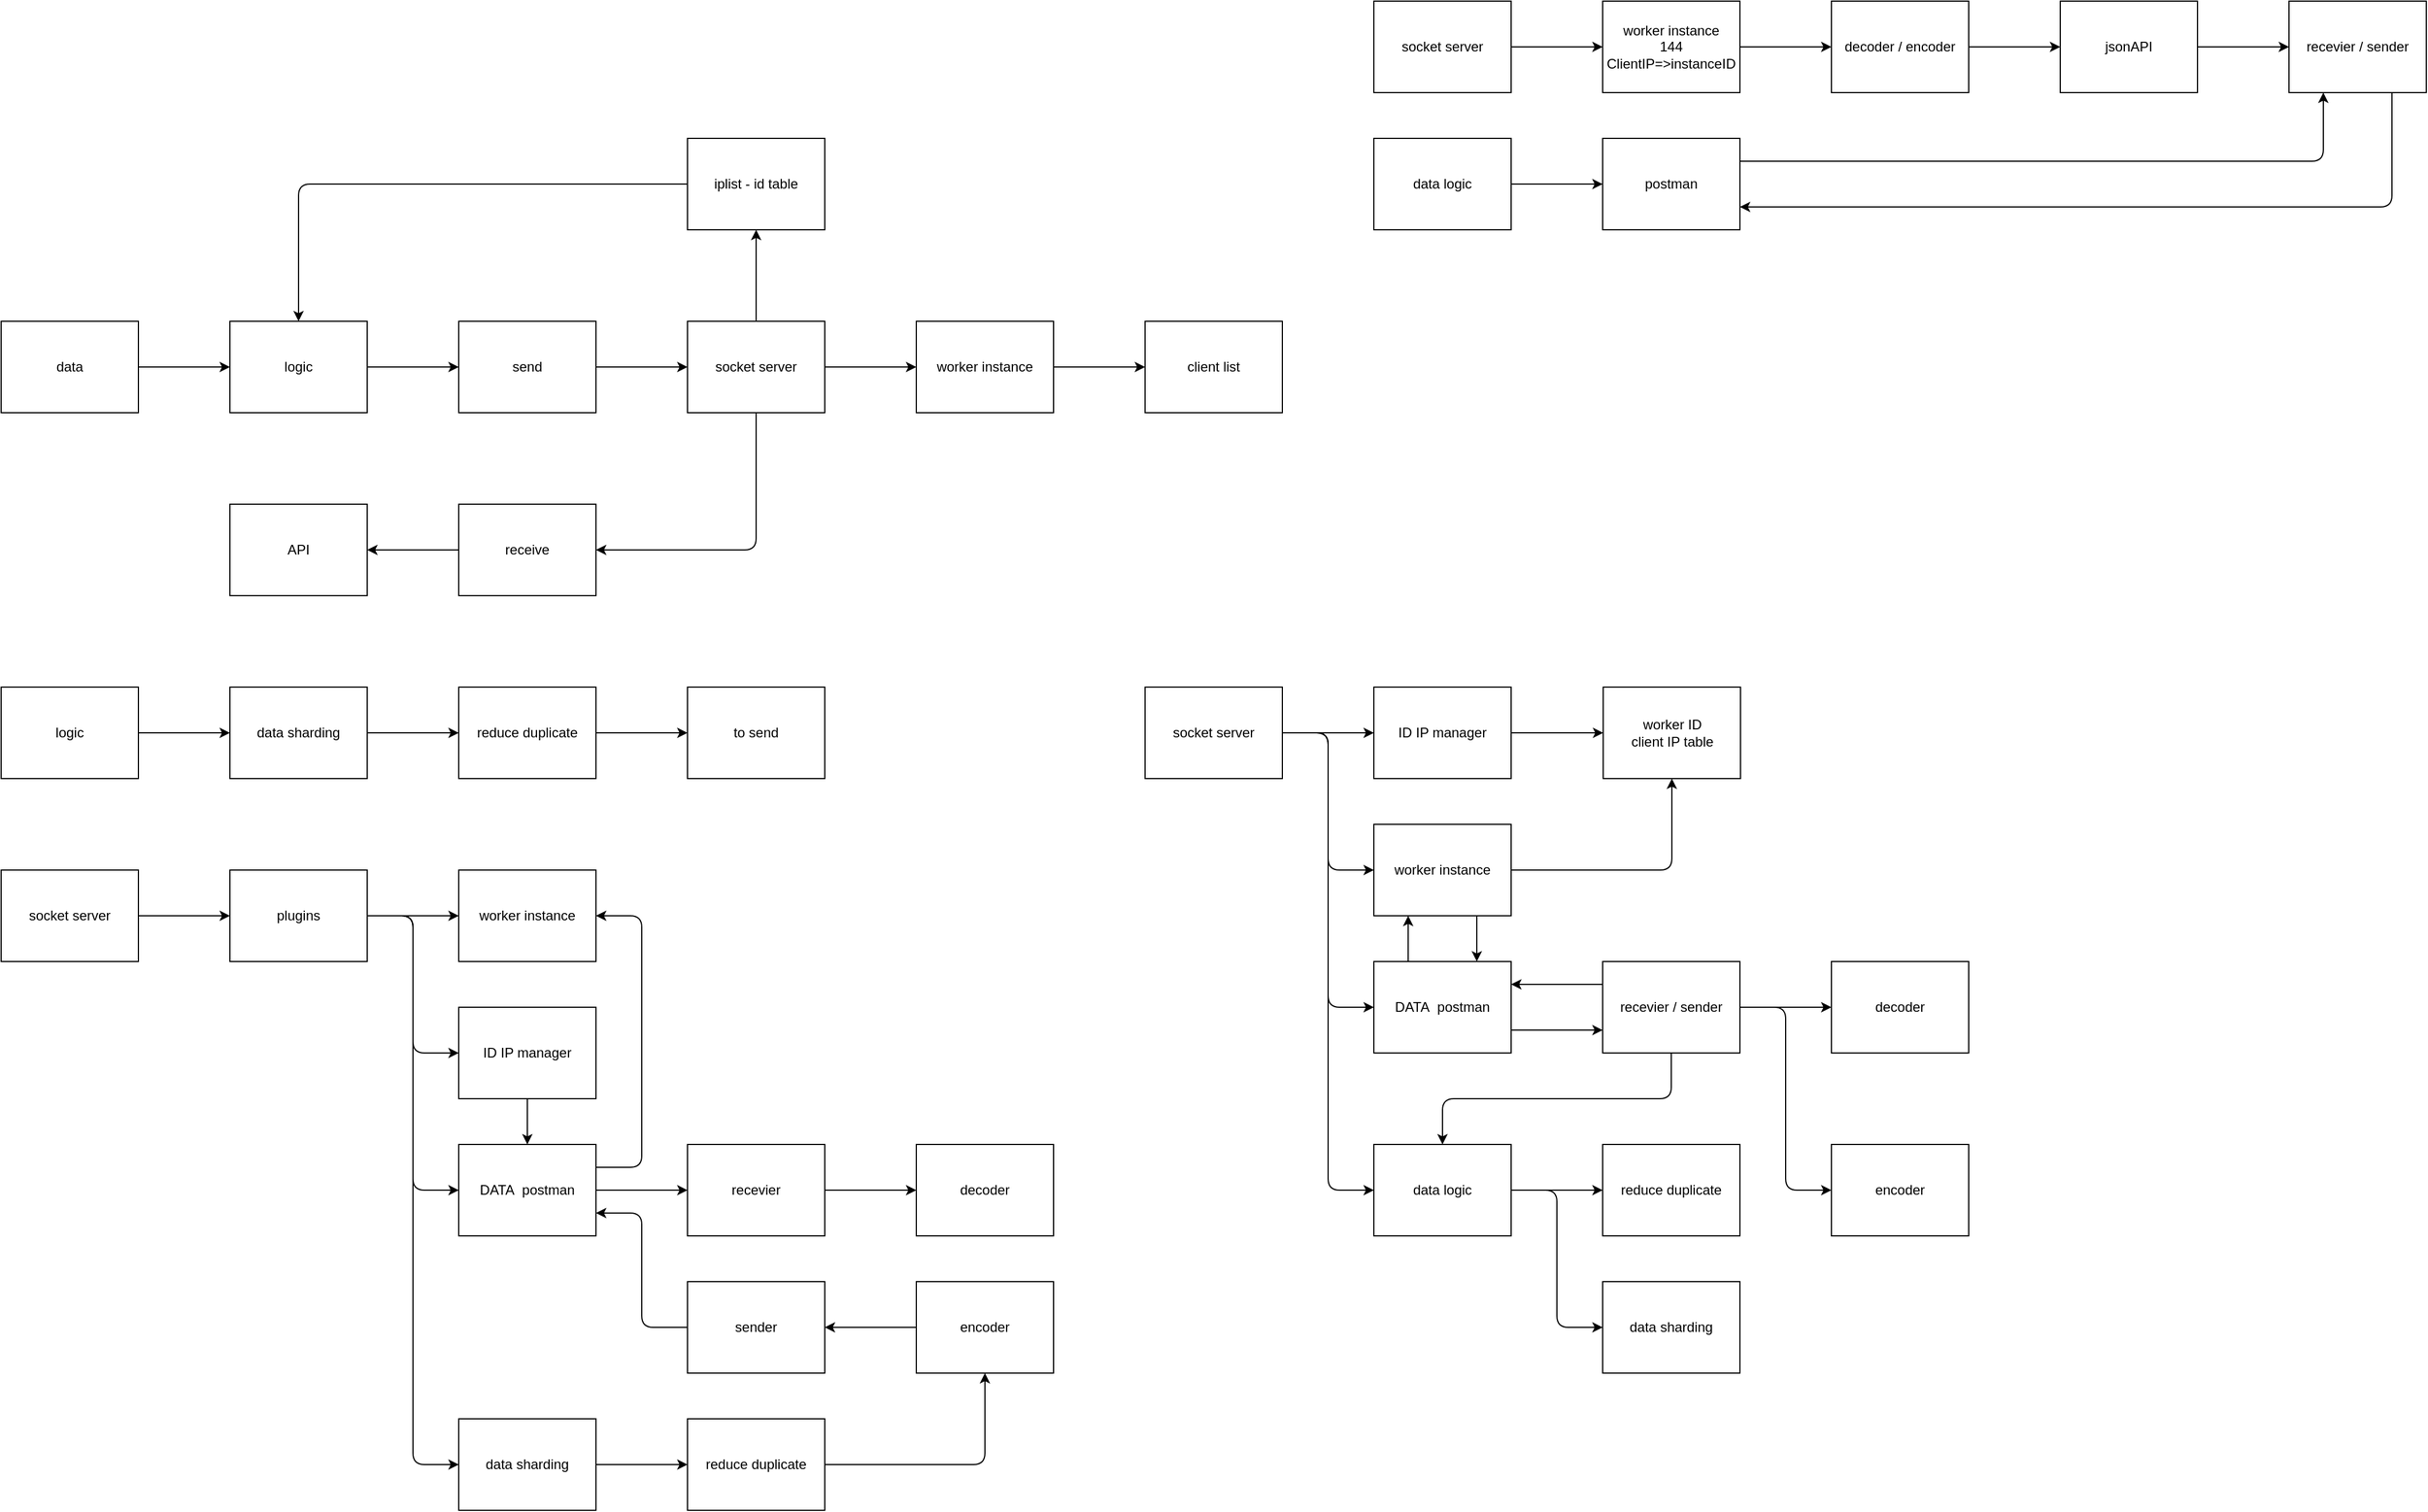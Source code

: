 <mxfile>
    <diagram id="uouWRmr9kshyykifUqLy" name="第 1 页">
        <mxGraphModel dx="2352" dy="2007" grid="1" gridSize="10" guides="1" tooltips="1" connect="1" arrows="1" fold="1" page="1" pageScale="1" pageWidth="827" pageHeight="1169" math="0" shadow="0">
            <root>
                <mxCell id="0"/>
                <mxCell id="1" parent="0"/>
                <mxCell id="5" style="edgeStyle=orthogonalEdgeStyle;html=1;" parent="1" source="2" target="4" edge="1">
                    <mxGeometry relative="1" as="geometry"/>
                </mxCell>
                <mxCell id="10" style="edgeStyle=orthogonalEdgeStyle;html=1;entryX=1;entryY=0.5;entryDx=0;entryDy=0;" parent="1" source="2" target="9" edge="1">
                    <mxGeometry relative="1" as="geometry">
                        <Array as="points">
                            <mxPoint x="380" y="280"/>
                        </Array>
                    </mxGeometry>
                </mxCell>
                <mxCell id="21" style="edgeStyle=orthogonalEdgeStyle;html=1;" parent="1" source="2" target="20" edge="1">
                    <mxGeometry relative="1" as="geometry"/>
                </mxCell>
                <mxCell id="2" value="socket server" style="rounded=0;whiteSpace=wrap;html=1;" parent="1" vertex="1">
                    <mxGeometry x="320" y="80" width="120" height="80" as="geometry"/>
                </mxCell>
                <mxCell id="8" style="edgeStyle=orthogonalEdgeStyle;html=1;" parent="1" source="3" target="2" edge="1">
                    <mxGeometry relative="1" as="geometry"/>
                </mxCell>
                <mxCell id="3" value="send" style="rounded=0;whiteSpace=wrap;html=1;" parent="1" vertex="1">
                    <mxGeometry x="120" y="80" width="120" height="80" as="geometry"/>
                </mxCell>
                <mxCell id="7" style="edgeStyle=orthogonalEdgeStyle;html=1;" parent="1" source="4" target="6" edge="1">
                    <mxGeometry relative="1" as="geometry"/>
                </mxCell>
                <mxCell id="4" value="worker instance" style="rounded=0;whiteSpace=wrap;html=1;" parent="1" vertex="1">
                    <mxGeometry x="520" y="80" width="120" height="80" as="geometry"/>
                </mxCell>
                <mxCell id="6" value="client list" style="rounded=0;whiteSpace=wrap;html=1;" parent="1" vertex="1">
                    <mxGeometry x="720" y="80" width="120" height="80" as="geometry"/>
                </mxCell>
                <mxCell id="17" style="edgeStyle=orthogonalEdgeStyle;html=1;" parent="1" source="9" target="16" edge="1">
                    <mxGeometry relative="1" as="geometry"/>
                </mxCell>
                <mxCell id="9" value="receive" style="rounded=0;whiteSpace=wrap;html=1;" parent="1" vertex="1">
                    <mxGeometry x="120" y="240" width="120" height="80" as="geometry"/>
                </mxCell>
                <mxCell id="12" style="edgeStyle=orthogonalEdgeStyle;html=1;" parent="1" source="11" target="3" edge="1">
                    <mxGeometry relative="1" as="geometry"/>
                </mxCell>
                <mxCell id="11" value="logic" style="rounded=0;whiteSpace=wrap;html=1;" parent="1" vertex="1">
                    <mxGeometry x="-80" y="80" width="120" height="80" as="geometry"/>
                </mxCell>
                <mxCell id="14" style="edgeStyle=orthogonalEdgeStyle;html=1;" parent="1" source="13" target="11" edge="1">
                    <mxGeometry relative="1" as="geometry"/>
                </mxCell>
                <mxCell id="13" value="data" style="rounded=0;whiteSpace=wrap;html=1;" parent="1" vertex="1">
                    <mxGeometry x="-280" y="80" width="120" height="80" as="geometry"/>
                </mxCell>
                <mxCell id="16" value="API" style="rounded=0;whiteSpace=wrap;html=1;" parent="1" vertex="1">
                    <mxGeometry x="-80" y="240" width="120" height="80" as="geometry"/>
                </mxCell>
                <mxCell id="22" style="edgeStyle=orthogonalEdgeStyle;html=1;entryX=0.5;entryY=0;entryDx=0;entryDy=0;" parent="1" source="20" target="11" edge="1">
                    <mxGeometry relative="1" as="geometry"/>
                </mxCell>
                <mxCell id="20" value="iplist - id table" style="rounded=0;whiteSpace=wrap;html=1;" parent="1" vertex="1">
                    <mxGeometry x="320" y="-80" width="120" height="80" as="geometry"/>
                </mxCell>
                <mxCell id="30" style="edgeStyle=orthogonalEdgeStyle;html=1;" parent="1" source="23" target="27" edge="1">
                    <mxGeometry relative="1" as="geometry"/>
                </mxCell>
                <mxCell id="23" value="logic" style="rounded=0;whiteSpace=wrap;html=1;" parent="1" vertex="1">
                    <mxGeometry x="-280" y="400" width="120" height="80" as="geometry"/>
                </mxCell>
                <mxCell id="33" style="edgeStyle=orthogonalEdgeStyle;html=1;" parent="1" source="24" target="32" edge="1">
                    <mxGeometry relative="1" as="geometry"/>
                </mxCell>
                <mxCell id="24" value="reduce&amp;nbsp;duplicate" style="rounded=0;whiteSpace=wrap;html=1;" parent="1" vertex="1">
                    <mxGeometry x="120" y="400" width="120" height="80" as="geometry"/>
                </mxCell>
                <mxCell id="31" style="edgeStyle=orthogonalEdgeStyle;html=1;" parent="1" source="27" target="24" edge="1">
                    <mxGeometry relative="1" as="geometry"/>
                </mxCell>
                <mxCell id="27" value="data sharding" style="rounded=0;whiteSpace=wrap;html=1;" parent="1" vertex="1">
                    <mxGeometry x="-80" y="400" width="120" height="80" as="geometry"/>
                </mxCell>
                <mxCell id="32" value="to send" style="rounded=0;whiteSpace=wrap;html=1;" parent="1" vertex="1">
                    <mxGeometry x="320" y="400" width="120" height="80" as="geometry"/>
                </mxCell>
                <mxCell id="36" style="edgeStyle=none;html=1;" parent="1" source="34" target="35" edge="1">
                    <mxGeometry relative="1" as="geometry"/>
                </mxCell>
                <mxCell id="34" value="socket server" style="rounded=0;whiteSpace=wrap;html=1;" parent="1" vertex="1">
                    <mxGeometry x="-280" y="560" width="120" height="80" as="geometry"/>
                </mxCell>
                <mxCell id="38" style="edgeStyle=none;html=1;" parent="1" source="35" target="37" edge="1">
                    <mxGeometry relative="1" as="geometry"/>
                </mxCell>
                <mxCell id="41" style="edgeStyle=orthogonalEdgeStyle;html=1;entryX=0;entryY=0.5;entryDx=0;entryDy=0;" parent="1" source="35" target="39" edge="1">
                    <mxGeometry relative="1" as="geometry"/>
                </mxCell>
                <mxCell id="43" style="edgeStyle=orthogonalEdgeStyle;html=1;entryX=0;entryY=0.5;entryDx=0;entryDy=0;" parent="1" source="35" target="42" edge="1">
                    <mxGeometry relative="1" as="geometry"/>
                </mxCell>
                <mxCell id="56" style="edgeStyle=orthogonalEdgeStyle;html=1;entryX=0;entryY=0.5;entryDx=0;entryDy=0;" parent="1" source="35" target="54" edge="1">
                    <mxGeometry relative="1" as="geometry"/>
                </mxCell>
                <mxCell id="35" value="plugins" style="rounded=0;whiteSpace=wrap;html=1;" parent="1" vertex="1">
                    <mxGeometry x="-80" y="560" width="120" height="80" as="geometry"/>
                </mxCell>
                <mxCell id="37" value="worker instance" style="rounded=0;whiteSpace=wrap;html=1;" parent="1" vertex="1">
                    <mxGeometry x="120" y="560" width="120" height="80" as="geometry"/>
                </mxCell>
                <mxCell id="44" style="edgeStyle=orthogonalEdgeStyle;html=1;" parent="1" source="39" target="42" edge="1">
                    <mxGeometry relative="1" as="geometry"/>
                </mxCell>
                <mxCell id="39" value="ID IP manager" style="rounded=0;whiteSpace=wrap;html=1;" parent="1" vertex="1">
                    <mxGeometry x="120" y="680" width="120" height="80" as="geometry"/>
                </mxCell>
                <mxCell id="67" style="edgeStyle=orthogonalEdgeStyle;html=1;" parent="1" source="42" target="45" edge="1">
                    <mxGeometry relative="1" as="geometry"/>
                </mxCell>
                <mxCell id="68" style="edgeStyle=orthogonalEdgeStyle;html=1;exitX=1;exitY=0.25;exitDx=0;exitDy=0;entryX=1;entryY=0.5;entryDx=0;entryDy=0;" parent="1" source="42" target="37" edge="1">
                    <mxGeometry relative="1" as="geometry">
                        <Array as="points">
                            <mxPoint x="280" y="820"/>
                            <mxPoint x="280" y="600"/>
                        </Array>
                    </mxGeometry>
                </mxCell>
                <mxCell id="42" value="DATA&amp;nbsp; postman" style="rounded=0;whiteSpace=wrap;html=1;" parent="1" vertex="1">
                    <mxGeometry x="120" y="800" width="120" height="80" as="geometry"/>
                </mxCell>
                <mxCell id="48" style="edgeStyle=orthogonalEdgeStyle;html=1;" parent="1" source="45" target="47" edge="1">
                    <mxGeometry relative="1" as="geometry"/>
                </mxCell>
                <mxCell id="45" value="recevier" style="rounded=0;whiteSpace=wrap;html=1;" parent="1" vertex="1">
                    <mxGeometry x="320" y="800" width="120" height="80" as="geometry"/>
                </mxCell>
                <mxCell id="47" value="decoder" style="rounded=0;whiteSpace=wrap;html=1;" parent="1" vertex="1">
                    <mxGeometry x="520" y="800" width="120" height="80" as="geometry"/>
                </mxCell>
                <mxCell id="65" style="edgeStyle=orthogonalEdgeStyle;html=1;entryX=1;entryY=0.75;entryDx=0;entryDy=0;" parent="1" source="49" target="42" edge="1">
                    <mxGeometry relative="1" as="geometry"/>
                </mxCell>
                <mxCell id="49" value="sender" style="rounded=0;whiteSpace=wrap;html=1;" parent="1" vertex="1">
                    <mxGeometry x="320" y="920" width="120" height="80" as="geometry"/>
                </mxCell>
                <mxCell id="63" style="edgeStyle=orthogonalEdgeStyle;html=1;" parent="1" source="52" target="49" edge="1">
                    <mxGeometry relative="1" as="geometry"/>
                </mxCell>
                <mxCell id="52" value="encoder" style="rounded=0;whiteSpace=wrap;html=1;" parent="1" vertex="1">
                    <mxGeometry x="520" y="920" width="120" height="80" as="geometry"/>
                </mxCell>
                <mxCell id="59" style="edgeStyle=orthogonalEdgeStyle;html=1;" parent="1" source="54" target="58" edge="1">
                    <mxGeometry relative="1" as="geometry"/>
                </mxCell>
                <mxCell id="54" value="data sharding" style="rounded=0;whiteSpace=wrap;html=1;" parent="1" vertex="1">
                    <mxGeometry x="120" y="1040" width="120" height="80" as="geometry"/>
                </mxCell>
                <mxCell id="60" style="edgeStyle=orthogonalEdgeStyle;html=1;" parent="1" source="58" target="52" edge="1">
                    <mxGeometry relative="1" as="geometry"/>
                </mxCell>
                <mxCell id="58" value="reduce&amp;nbsp;duplicate" style="rounded=0;whiteSpace=wrap;html=1;" parent="1" vertex="1">
                    <mxGeometry x="320" y="1040" width="120" height="80" as="geometry"/>
                </mxCell>
                <mxCell id="72" style="edgeStyle=orthogonalEdgeStyle;html=1;" parent="1" source="70" target="71" edge="1">
                    <mxGeometry relative="1" as="geometry">
                        <Array as="points">
                            <mxPoint x="880" y="440"/>
                            <mxPoint x="880" y="560"/>
                        </Array>
                    </mxGeometry>
                </mxCell>
                <mxCell id="74" style="edgeStyle=orthogonalEdgeStyle;html=1;entryX=0;entryY=0.5;entryDx=0;entryDy=0;" parent="1" source="70" target="73" edge="1">
                    <mxGeometry relative="1" as="geometry"/>
                </mxCell>
                <mxCell id="76" style="edgeStyle=orthogonalEdgeStyle;html=1;entryX=0;entryY=0.5;entryDx=0;entryDy=0;" parent="1" source="70" target="75" edge="1">
                    <mxGeometry relative="1" as="geometry"/>
                </mxCell>
                <mxCell id="78" style="edgeStyle=orthogonalEdgeStyle;html=1;entryX=0;entryY=0.5;entryDx=0;entryDy=0;" parent="1" source="70" target="77" edge="1">
                    <mxGeometry relative="1" as="geometry"/>
                </mxCell>
                <mxCell id="70" value="socket server" style="rounded=0;whiteSpace=wrap;html=1;" parent="1" vertex="1">
                    <mxGeometry x="720" y="400" width="120" height="80" as="geometry"/>
                </mxCell>
                <mxCell id="107" style="edgeStyle=orthogonalEdgeStyle;html=1;exitX=0.75;exitY=1;exitDx=0;exitDy=0;entryX=0.75;entryY=0;entryDx=0;entryDy=0;" parent="1" source="71" target="75" edge="1">
                    <mxGeometry relative="1" as="geometry"/>
                </mxCell>
                <mxCell id="109" style="edgeStyle=orthogonalEdgeStyle;html=1;" parent="1" source="71" target="79" edge="1">
                    <mxGeometry relative="1" as="geometry"/>
                </mxCell>
                <mxCell id="71" value="worker instance" style="rounded=0;whiteSpace=wrap;html=1;" parent="1" vertex="1">
                    <mxGeometry x="920" y="520" width="120" height="80" as="geometry"/>
                </mxCell>
                <mxCell id="80" style="edgeStyle=none;html=1;" parent="1" source="73" target="79" edge="1">
                    <mxGeometry relative="1" as="geometry"/>
                </mxCell>
                <mxCell id="73" value="ID IP manager" style="rounded=0;whiteSpace=wrap;html=1;" parent="1" vertex="1">
                    <mxGeometry x="920" y="400" width="120" height="80" as="geometry"/>
                </mxCell>
                <mxCell id="104" style="edgeStyle=orthogonalEdgeStyle;html=1;exitX=1;exitY=0.75;exitDx=0;exitDy=0;entryX=0;entryY=0.75;entryDx=0;entryDy=0;" parent="1" source="75" target="95" edge="1">
                    <mxGeometry relative="1" as="geometry"/>
                </mxCell>
                <mxCell id="106" style="edgeStyle=orthogonalEdgeStyle;html=1;exitX=0.25;exitY=0;exitDx=0;exitDy=0;entryX=0.25;entryY=1;entryDx=0;entryDy=0;" parent="1" source="75" target="71" edge="1">
                    <mxGeometry relative="1" as="geometry"/>
                </mxCell>
                <mxCell id="75" value="DATA&amp;nbsp; postman" style="rounded=0;whiteSpace=wrap;html=1;" parent="1" vertex="1">
                    <mxGeometry x="920" y="640" width="120" height="80" as="geometry"/>
                </mxCell>
                <mxCell id="92" style="edgeStyle=orthogonalEdgeStyle;html=1;entryX=0;entryY=0.5;entryDx=0;entryDy=0;" parent="1" source="77" target="90" edge="1">
                    <mxGeometry relative="1" as="geometry"/>
                </mxCell>
                <mxCell id="94" style="edgeStyle=orthogonalEdgeStyle;html=1;entryX=0;entryY=0.5;entryDx=0;entryDy=0;" parent="1" source="77" target="93" edge="1">
                    <mxGeometry relative="1" as="geometry"/>
                </mxCell>
                <mxCell id="77" value="data logic" style="rounded=0;whiteSpace=wrap;html=1;" parent="1" vertex="1">
                    <mxGeometry x="920" y="800" width="120" height="80" as="geometry"/>
                </mxCell>
                <mxCell id="79" value="worker ID &lt;br&gt;client IP table" style="rounded=0;whiteSpace=wrap;html=1;" parent="1" vertex="1">
                    <mxGeometry x="1120.5" y="400" width="120" height="80" as="geometry"/>
                </mxCell>
                <mxCell id="87" value="decoder" style="rounded=0;whiteSpace=wrap;html=1;" parent="1" vertex="1">
                    <mxGeometry x="1320" y="640" width="120" height="80" as="geometry"/>
                </mxCell>
                <mxCell id="89" value="encoder" style="rounded=0;whiteSpace=wrap;html=1;" parent="1" vertex="1">
                    <mxGeometry x="1320" y="800" width="120" height="80" as="geometry"/>
                </mxCell>
                <mxCell id="90" value="reduce&amp;nbsp;duplicate" style="rounded=0;whiteSpace=wrap;html=1;" parent="1" vertex="1">
                    <mxGeometry x="1120" y="800" width="120" height="80" as="geometry"/>
                </mxCell>
                <mxCell id="93" value="data sharding" style="rounded=0;whiteSpace=wrap;html=1;" parent="1" vertex="1">
                    <mxGeometry x="1120" y="920" width="120" height="80" as="geometry"/>
                </mxCell>
                <mxCell id="98" style="edgeStyle=orthogonalEdgeStyle;html=1;" parent="1" source="95" target="77" edge="1">
                    <mxGeometry relative="1" as="geometry">
                        <Array as="points">
                            <mxPoint x="1180" y="760"/>
                            <mxPoint x="980" y="760"/>
                        </Array>
                    </mxGeometry>
                </mxCell>
                <mxCell id="101" style="edgeStyle=orthogonalEdgeStyle;html=1;" parent="1" source="95" target="87" edge="1">
                    <mxGeometry relative="1" as="geometry"/>
                </mxCell>
                <mxCell id="102" style="edgeStyle=orthogonalEdgeStyle;html=1;entryX=0;entryY=0.5;entryDx=0;entryDy=0;" parent="1" source="95" target="89" edge="1">
                    <mxGeometry relative="1" as="geometry"/>
                </mxCell>
                <mxCell id="105" style="edgeStyle=orthogonalEdgeStyle;html=1;exitX=0;exitY=0.25;exitDx=0;exitDy=0;entryX=1;entryY=0.25;entryDx=0;entryDy=0;" parent="1" source="95" target="75" edge="1">
                    <mxGeometry relative="1" as="geometry"/>
                </mxCell>
                <mxCell id="95" value="recevier / sender" style="rounded=0;whiteSpace=wrap;html=1;" parent="1" vertex="1">
                    <mxGeometry x="1120" y="640" width="120" height="80" as="geometry"/>
                </mxCell>
                <mxCell id="112" style="edgeStyle=orthogonalEdgeStyle;html=1;" parent="1" source="110" target="111" edge="1">
                    <mxGeometry relative="1" as="geometry"/>
                </mxCell>
                <mxCell id="110" value="socket server" style="rounded=0;whiteSpace=wrap;html=1;" parent="1" vertex="1">
                    <mxGeometry x="920" y="-200" width="120" height="80" as="geometry"/>
                </mxCell>
                <mxCell id="131" style="edgeStyle=none;html=1;" edge="1" parent="1" source="111" target="119">
                    <mxGeometry relative="1" as="geometry"/>
                </mxCell>
                <mxCell id="111" value="worker instance&lt;br&gt;144 ClientIP=&amp;gt;instanceID" style="rounded=0;whiteSpace=wrap;html=1;" parent="1" vertex="1">
                    <mxGeometry x="1120" y="-200" width="120" height="80" as="geometry"/>
                </mxCell>
                <mxCell id="118" style="edgeStyle=orthogonalEdgeStyle;html=1;" parent="1" source="113" target="117" edge="1">
                    <mxGeometry relative="1" as="geometry"/>
                </mxCell>
                <mxCell id="113" value="jsonAPI" style="rounded=0;whiteSpace=wrap;html=1;" parent="1" vertex="1">
                    <mxGeometry x="1520" y="-200" width="120" height="80" as="geometry"/>
                </mxCell>
                <mxCell id="126" style="edgeStyle=orthogonalEdgeStyle;html=1;exitX=1;exitY=0.25;exitDx=0;exitDy=0;entryX=0.25;entryY=1;entryDx=0;entryDy=0;" parent="1" source="115" target="117" edge="1">
                    <mxGeometry relative="1" as="geometry"/>
                </mxCell>
                <mxCell id="115" value="postman" style="rounded=0;whiteSpace=wrap;html=1;" parent="1" vertex="1">
                    <mxGeometry x="1120" y="-80" width="120" height="80" as="geometry"/>
                </mxCell>
                <mxCell id="127" style="edgeStyle=orthogonalEdgeStyle;html=1;exitX=0.75;exitY=1;exitDx=0;exitDy=0;entryX=1;entryY=0.75;entryDx=0;entryDy=0;" parent="1" source="117" target="115" edge="1">
                    <mxGeometry relative="1" as="geometry"/>
                </mxCell>
                <mxCell id="117" value="recevier / sender" style="rounded=0;whiteSpace=wrap;html=1;" parent="1" vertex="1">
                    <mxGeometry x="1720" y="-200" width="120" height="80" as="geometry"/>
                </mxCell>
                <mxCell id="121" style="edgeStyle=none;html=1;" parent="1" source="119" target="113" edge="1">
                    <mxGeometry relative="1" as="geometry"/>
                </mxCell>
                <mxCell id="119" value="decoder / encoder" style="rounded=0;whiteSpace=wrap;html=1;" parent="1" vertex="1">
                    <mxGeometry x="1320" y="-200" width="120" height="80" as="geometry"/>
                </mxCell>
                <mxCell id="128" style="edgeStyle=orthogonalEdgeStyle;html=1;" parent="1" source="123" target="115" edge="1">
                    <mxGeometry relative="1" as="geometry"/>
                </mxCell>
                <mxCell id="123" value="data logic" style="rounded=0;whiteSpace=wrap;html=1;" parent="1" vertex="1">
                    <mxGeometry x="920" y="-80" width="120" height="80" as="geometry"/>
                </mxCell>
            </root>
        </mxGraphModel>
    </diagram>
</mxfile>